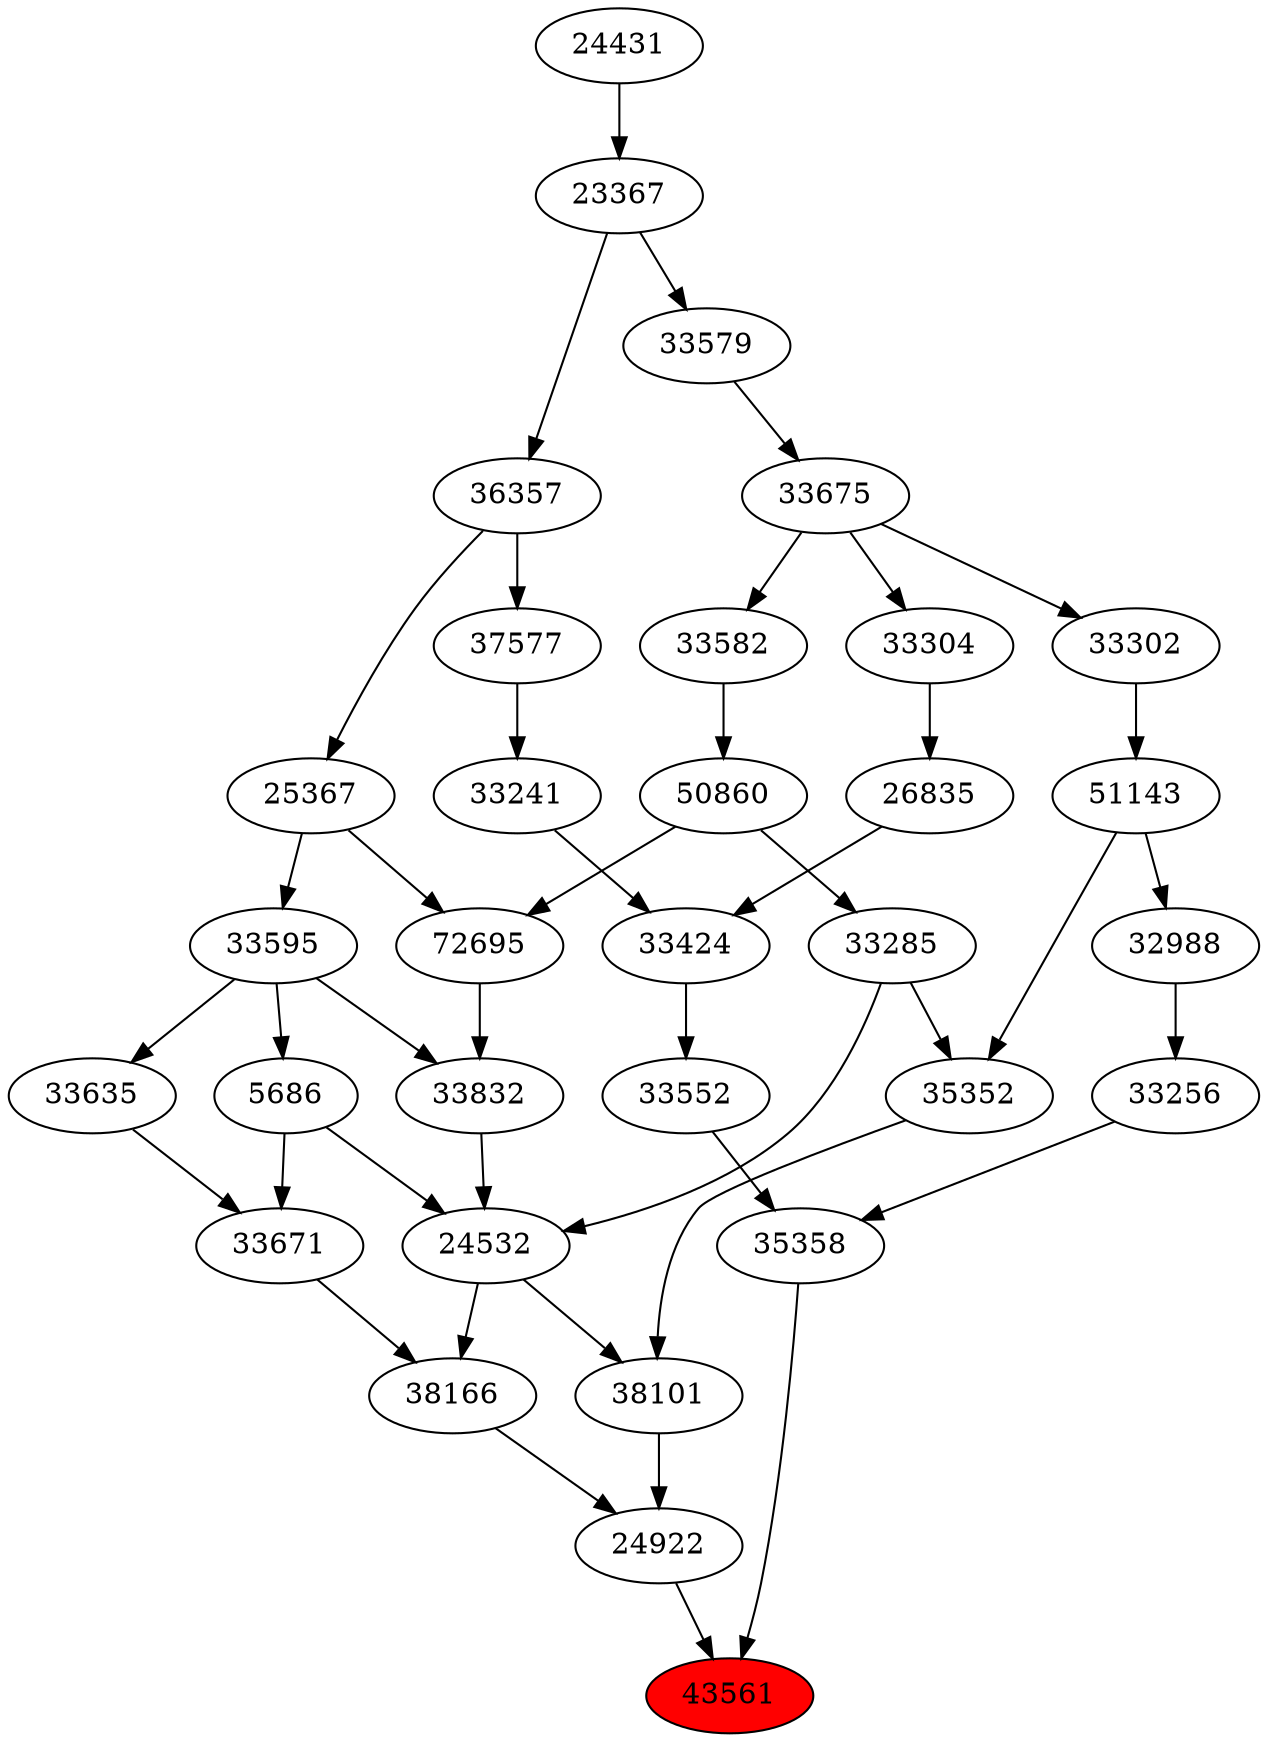 strict digraph{ 
43561 [label="43561" fillcolor=red style=filled]
24922 -> 43561
35358 -> 43561
24922 [label="24922"]
38101 -> 24922
38166 -> 24922
35358 [label="35358"]
33552 -> 35358
33256 -> 35358
38101 [label="38101"]
24532 -> 38101
35352 -> 38101
38166 [label="38166"]
24532 -> 38166
33671 -> 38166
33552 [label="33552"]
33424 -> 33552
33256 [label="33256"]
32988 -> 33256
24532 [label="24532"]
33285 -> 24532
5686 -> 24532
33832 -> 24532
35352 [label="35352"]
33285 -> 35352
51143 -> 35352
33671 [label="33671"]
5686 -> 33671
33635 -> 33671
33424 [label="33424"]
33241 -> 33424
26835 -> 33424
32988 [label="32988"]
51143 -> 32988
33285 [label="33285"]
50860 -> 33285
5686 [label="5686"]
33595 -> 5686
33832 [label="33832"]
72695 -> 33832
33595 -> 33832
51143 [label="51143"]
33302 -> 51143
33635 [label="33635"]
33595 -> 33635
33241 [label="33241"]
37577 -> 33241
26835 [label="26835"]
33304 -> 26835
50860 [label="50860"]
33582 -> 50860
33595 [label="33595"]
25367 -> 33595
72695 [label="72695"]
50860 -> 72695
25367 -> 72695
33302 [label="33302"]
33675 -> 33302
37577 [label="37577"]
36357 -> 37577
33304 [label="33304"]
33675 -> 33304
33582 [label="33582"]
33675 -> 33582
25367 [label="25367"]
36357 -> 25367
33675 [label="33675"]
33579 -> 33675
36357 [label="36357"]
23367 -> 36357
33579 [label="33579"]
23367 -> 33579
23367 [label="23367"]
24431 -> 23367
24431 [label="24431"]
}